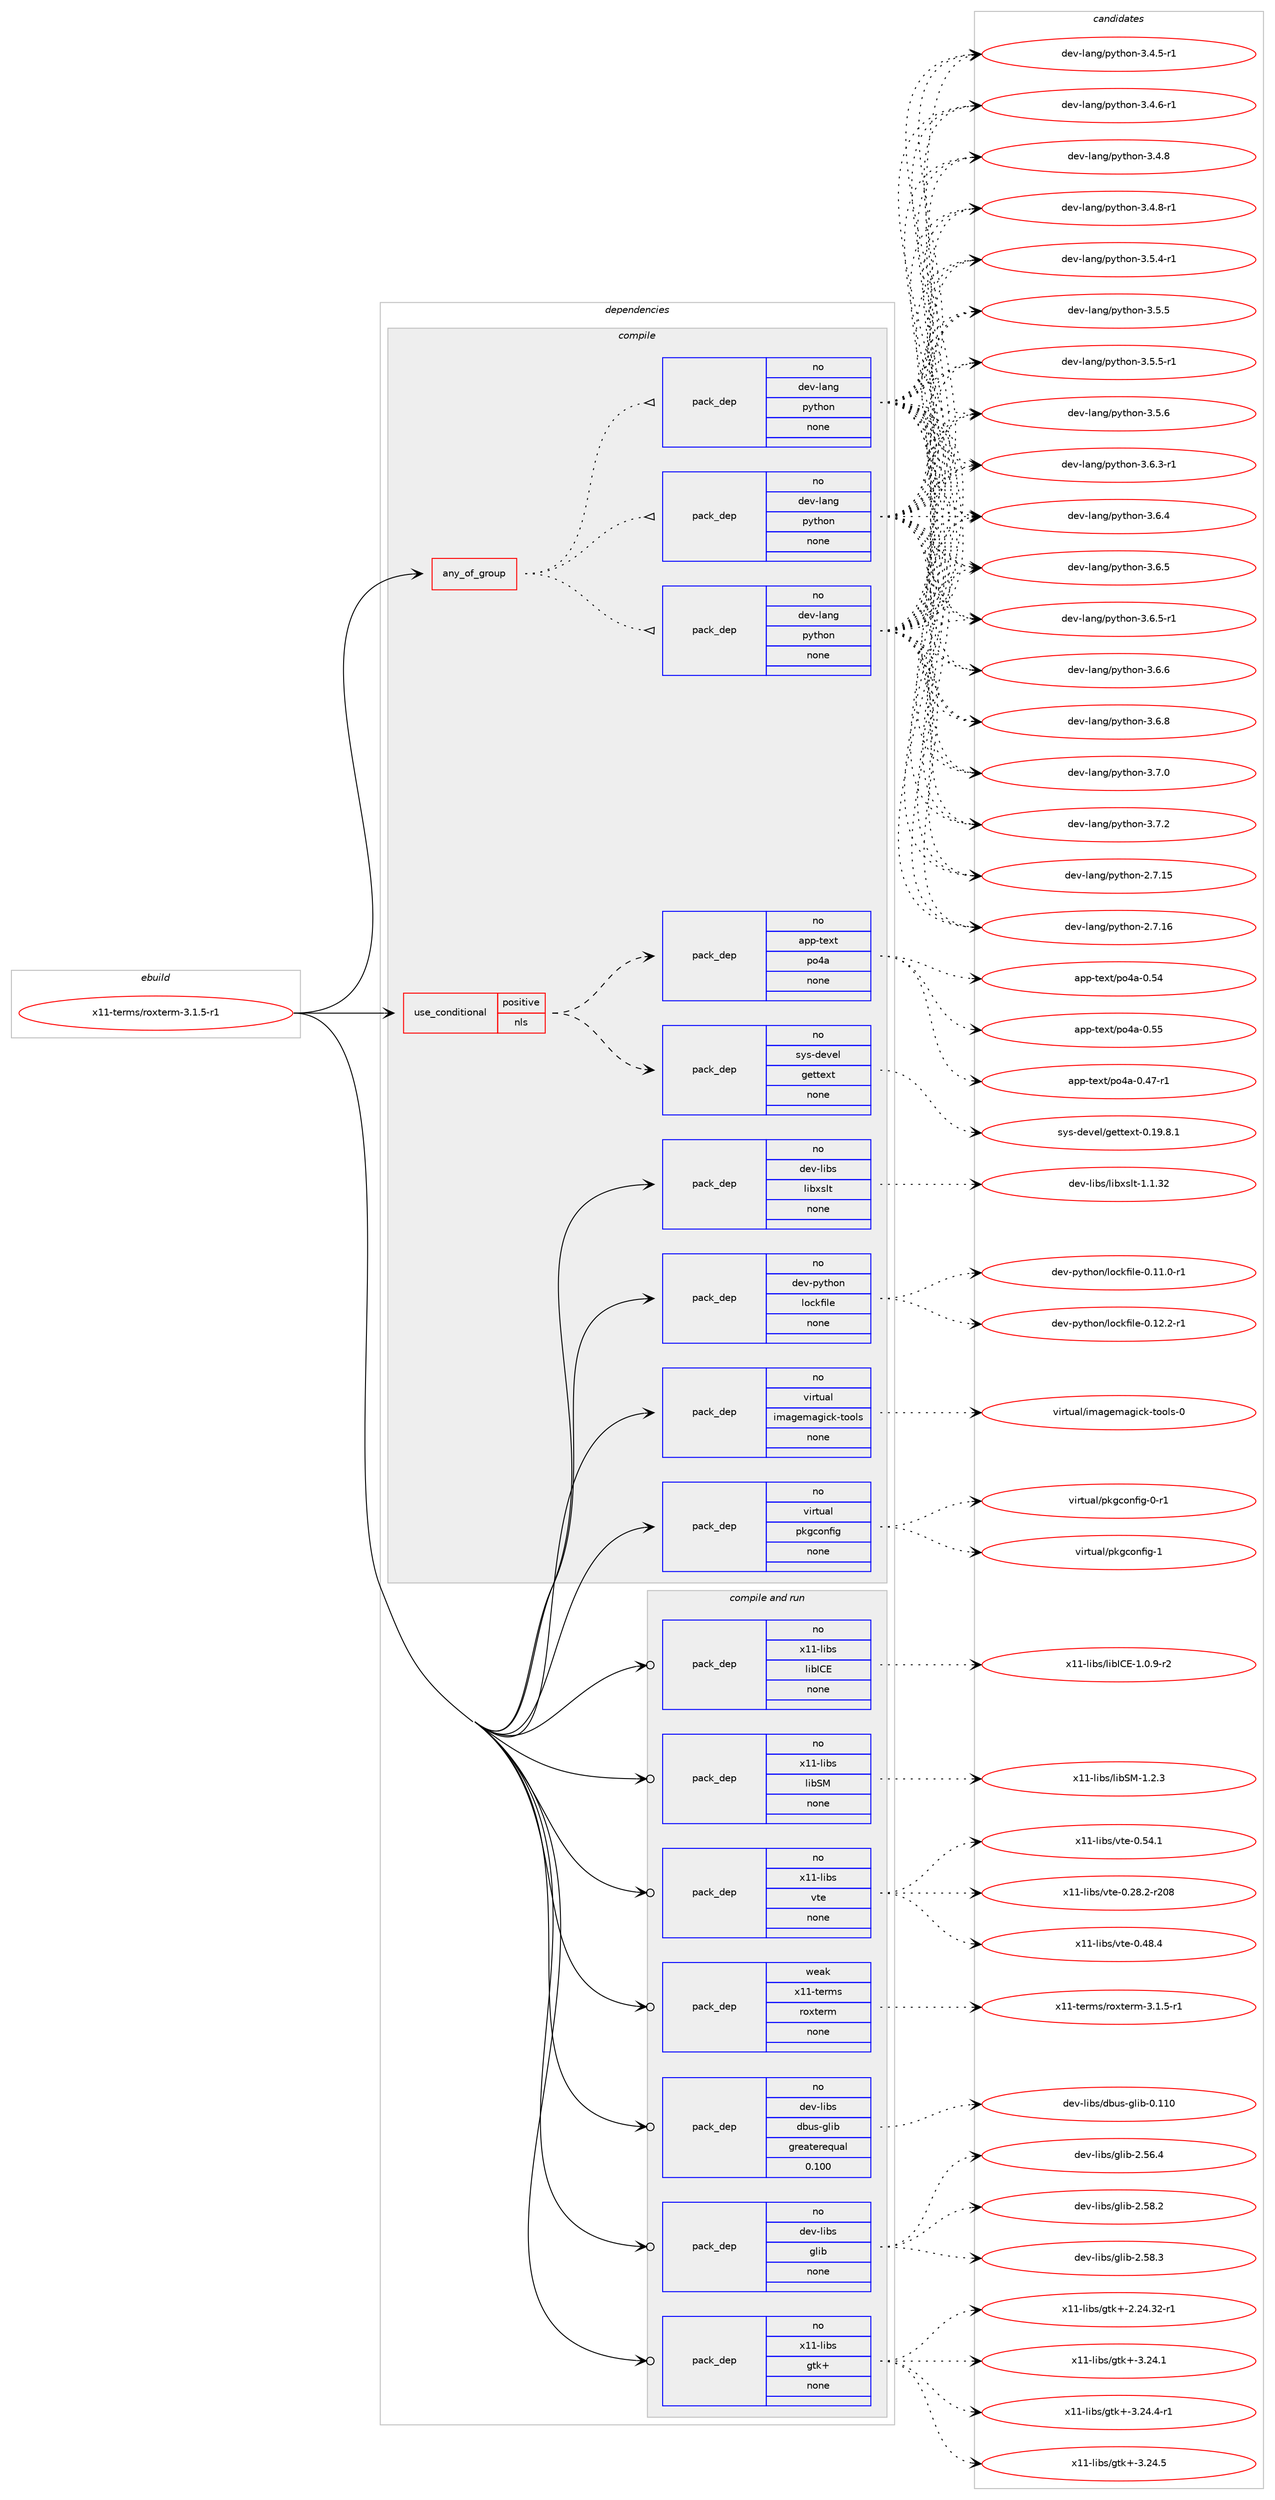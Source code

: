 digraph prolog {

# *************
# Graph options
# *************

newrank=true;
concentrate=true;
compound=true;
graph [rankdir=LR,fontname=Helvetica,fontsize=10,ranksep=1.5];#, ranksep=2.5, nodesep=0.2];
edge  [arrowhead=vee];
node  [fontname=Helvetica,fontsize=10];

# **********
# The ebuild
# **********

subgraph cluster_leftcol {
color=gray;
rank=same;
label=<<i>ebuild</i>>;
id [label="x11-terms/roxterm-3.1.5-r1", color=red, width=4, href="../x11-terms/roxterm-3.1.5-r1.svg"];
}

# ****************
# The dependencies
# ****************

subgraph cluster_midcol {
color=gray;
label=<<i>dependencies</i>>;
subgraph cluster_compile {
fillcolor="#eeeeee";
style=filled;
label=<<i>compile</i>>;
subgraph any28804 {
dependency1768451 [label=<<TABLE BORDER="0" CELLBORDER="1" CELLSPACING="0" CELLPADDING="4"><TR><TD CELLPADDING="10">any_of_group</TD></TR></TABLE>>, shape=none, color=red];subgraph pack1271515 {
dependency1768452 [label=<<TABLE BORDER="0" CELLBORDER="1" CELLSPACING="0" CELLPADDING="4" WIDTH="220"><TR><TD ROWSPAN="6" CELLPADDING="30">pack_dep</TD></TR><TR><TD WIDTH="110">no</TD></TR><TR><TD>dev-lang</TD></TR><TR><TD>python</TD></TR><TR><TD>none</TD></TR><TR><TD></TD></TR></TABLE>>, shape=none, color=blue];
}
dependency1768451:e -> dependency1768452:w [weight=20,style="dotted",arrowhead="oinv"];
subgraph pack1271516 {
dependency1768453 [label=<<TABLE BORDER="0" CELLBORDER="1" CELLSPACING="0" CELLPADDING="4" WIDTH="220"><TR><TD ROWSPAN="6" CELLPADDING="30">pack_dep</TD></TR><TR><TD WIDTH="110">no</TD></TR><TR><TD>dev-lang</TD></TR><TR><TD>python</TD></TR><TR><TD>none</TD></TR><TR><TD></TD></TR></TABLE>>, shape=none, color=blue];
}
dependency1768451:e -> dependency1768453:w [weight=20,style="dotted",arrowhead="oinv"];
subgraph pack1271517 {
dependency1768454 [label=<<TABLE BORDER="0" CELLBORDER="1" CELLSPACING="0" CELLPADDING="4" WIDTH="220"><TR><TD ROWSPAN="6" CELLPADDING="30">pack_dep</TD></TR><TR><TD WIDTH="110">no</TD></TR><TR><TD>dev-lang</TD></TR><TR><TD>python</TD></TR><TR><TD>none</TD></TR><TR><TD></TD></TR></TABLE>>, shape=none, color=blue];
}
dependency1768451:e -> dependency1768454:w [weight=20,style="dotted",arrowhead="oinv"];
}
id:e -> dependency1768451:w [weight=20,style="solid",arrowhead="vee"];
subgraph cond467121 {
dependency1768455 [label=<<TABLE BORDER="0" CELLBORDER="1" CELLSPACING="0" CELLPADDING="4"><TR><TD ROWSPAN="3" CELLPADDING="10">use_conditional</TD></TR><TR><TD>positive</TD></TR><TR><TD>nls</TD></TR></TABLE>>, shape=none, color=red];
subgraph pack1271518 {
dependency1768456 [label=<<TABLE BORDER="0" CELLBORDER="1" CELLSPACING="0" CELLPADDING="4" WIDTH="220"><TR><TD ROWSPAN="6" CELLPADDING="30">pack_dep</TD></TR><TR><TD WIDTH="110">no</TD></TR><TR><TD>app-text</TD></TR><TR><TD>po4a</TD></TR><TR><TD>none</TD></TR><TR><TD></TD></TR></TABLE>>, shape=none, color=blue];
}
dependency1768455:e -> dependency1768456:w [weight=20,style="dashed",arrowhead="vee"];
subgraph pack1271519 {
dependency1768457 [label=<<TABLE BORDER="0" CELLBORDER="1" CELLSPACING="0" CELLPADDING="4" WIDTH="220"><TR><TD ROWSPAN="6" CELLPADDING="30">pack_dep</TD></TR><TR><TD WIDTH="110">no</TD></TR><TR><TD>sys-devel</TD></TR><TR><TD>gettext</TD></TR><TR><TD>none</TD></TR><TR><TD></TD></TR></TABLE>>, shape=none, color=blue];
}
dependency1768455:e -> dependency1768457:w [weight=20,style="dashed",arrowhead="vee"];
}
id:e -> dependency1768455:w [weight=20,style="solid",arrowhead="vee"];
subgraph pack1271520 {
dependency1768458 [label=<<TABLE BORDER="0" CELLBORDER="1" CELLSPACING="0" CELLPADDING="4" WIDTH="220"><TR><TD ROWSPAN="6" CELLPADDING="30">pack_dep</TD></TR><TR><TD WIDTH="110">no</TD></TR><TR><TD>dev-libs</TD></TR><TR><TD>libxslt</TD></TR><TR><TD>none</TD></TR><TR><TD></TD></TR></TABLE>>, shape=none, color=blue];
}
id:e -> dependency1768458:w [weight=20,style="solid",arrowhead="vee"];
subgraph pack1271521 {
dependency1768459 [label=<<TABLE BORDER="0" CELLBORDER="1" CELLSPACING="0" CELLPADDING="4" WIDTH="220"><TR><TD ROWSPAN="6" CELLPADDING="30">pack_dep</TD></TR><TR><TD WIDTH="110">no</TD></TR><TR><TD>dev-python</TD></TR><TR><TD>lockfile</TD></TR><TR><TD>none</TD></TR><TR><TD></TD></TR></TABLE>>, shape=none, color=blue];
}
id:e -> dependency1768459:w [weight=20,style="solid",arrowhead="vee"];
subgraph pack1271522 {
dependency1768460 [label=<<TABLE BORDER="0" CELLBORDER="1" CELLSPACING="0" CELLPADDING="4" WIDTH="220"><TR><TD ROWSPAN="6" CELLPADDING="30">pack_dep</TD></TR><TR><TD WIDTH="110">no</TD></TR><TR><TD>virtual</TD></TR><TR><TD>imagemagick-tools</TD></TR><TR><TD>none</TD></TR><TR><TD></TD></TR></TABLE>>, shape=none, color=blue];
}
id:e -> dependency1768460:w [weight=20,style="solid",arrowhead="vee"];
subgraph pack1271523 {
dependency1768461 [label=<<TABLE BORDER="0" CELLBORDER="1" CELLSPACING="0" CELLPADDING="4" WIDTH="220"><TR><TD ROWSPAN="6" CELLPADDING="30">pack_dep</TD></TR><TR><TD WIDTH="110">no</TD></TR><TR><TD>virtual</TD></TR><TR><TD>pkgconfig</TD></TR><TR><TD>none</TD></TR><TR><TD></TD></TR></TABLE>>, shape=none, color=blue];
}
id:e -> dependency1768461:w [weight=20,style="solid",arrowhead="vee"];
}
subgraph cluster_compileandrun {
fillcolor="#eeeeee";
style=filled;
label=<<i>compile and run</i>>;
subgraph pack1271524 {
dependency1768462 [label=<<TABLE BORDER="0" CELLBORDER="1" CELLSPACING="0" CELLPADDING="4" WIDTH="220"><TR><TD ROWSPAN="6" CELLPADDING="30">pack_dep</TD></TR><TR><TD WIDTH="110">no</TD></TR><TR><TD>dev-libs</TD></TR><TR><TD>dbus-glib</TD></TR><TR><TD>greaterequal</TD></TR><TR><TD>0.100</TD></TR></TABLE>>, shape=none, color=blue];
}
id:e -> dependency1768462:w [weight=20,style="solid",arrowhead="odotvee"];
subgraph pack1271525 {
dependency1768463 [label=<<TABLE BORDER="0" CELLBORDER="1" CELLSPACING="0" CELLPADDING="4" WIDTH="220"><TR><TD ROWSPAN="6" CELLPADDING="30">pack_dep</TD></TR><TR><TD WIDTH="110">no</TD></TR><TR><TD>dev-libs</TD></TR><TR><TD>glib</TD></TR><TR><TD>none</TD></TR><TR><TD></TD></TR></TABLE>>, shape=none, color=blue];
}
id:e -> dependency1768463:w [weight=20,style="solid",arrowhead="odotvee"];
subgraph pack1271526 {
dependency1768464 [label=<<TABLE BORDER="0" CELLBORDER="1" CELLSPACING="0" CELLPADDING="4" WIDTH="220"><TR><TD ROWSPAN="6" CELLPADDING="30">pack_dep</TD></TR><TR><TD WIDTH="110">no</TD></TR><TR><TD>x11-libs</TD></TR><TR><TD>gtk+</TD></TR><TR><TD>none</TD></TR><TR><TD></TD></TR></TABLE>>, shape=none, color=blue];
}
id:e -> dependency1768464:w [weight=20,style="solid",arrowhead="odotvee"];
subgraph pack1271527 {
dependency1768465 [label=<<TABLE BORDER="0" CELLBORDER="1" CELLSPACING="0" CELLPADDING="4" WIDTH="220"><TR><TD ROWSPAN="6" CELLPADDING="30">pack_dep</TD></TR><TR><TD WIDTH="110">no</TD></TR><TR><TD>x11-libs</TD></TR><TR><TD>libICE</TD></TR><TR><TD>none</TD></TR><TR><TD></TD></TR></TABLE>>, shape=none, color=blue];
}
id:e -> dependency1768465:w [weight=20,style="solid",arrowhead="odotvee"];
subgraph pack1271528 {
dependency1768466 [label=<<TABLE BORDER="0" CELLBORDER="1" CELLSPACING="0" CELLPADDING="4" WIDTH="220"><TR><TD ROWSPAN="6" CELLPADDING="30">pack_dep</TD></TR><TR><TD WIDTH="110">no</TD></TR><TR><TD>x11-libs</TD></TR><TR><TD>libSM</TD></TR><TR><TD>none</TD></TR><TR><TD></TD></TR></TABLE>>, shape=none, color=blue];
}
id:e -> dependency1768466:w [weight=20,style="solid",arrowhead="odotvee"];
subgraph pack1271529 {
dependency1768467 [label=<<TABLE BORDER="0" CELLBORDER="1" CELLSPACING="0" CELLPADDING="4" WIDTH="220"><TR><TD ROWSPAN="6" CELLPADDING="30">pack_dep</TD></TR><TR><TD WIDTH="110">no</TD></TR><TR><TD>x11-libs</TD></TR><TR><TD>vte</TD></TR><TR><TD>none</TD></TR><TR><TD></TD></TR></TABLE>>, shape=none, color=blue];
}
id:e -> dependency1768467:w [weight=20,style="solid",arrowhead="odotvee"];
subgraph pack1271530 {
dependency1768468 [label=<<TABLE BORDER="0" CELLBORDER="1" CELLSPACING="0" CELLPADDING="4" WIDTH="220"><TR><TD ROWSPAN="6" CELLPADDING="30">pack_dep</TD></TR><TR><TD WIDTH="110">weak</TD></TR><TR><TD>x11-terms</TD></TR><TR><TD>roxterm</TD></TR><TR><TD>none</TD></TR><TR><TD></TD></TR></TABLE>>, shape=none, color=blue];
}
id:e -> dependency1768468:w [weight=20,style="solid",arrowhead="odotvee"];
}
subgraph cluster_run {
fillcolor="#eeeeee";
style=filled;
label=<<i>run</i>>;
}
}

# **************
# The candidates
# **************

subgraph cluster_choices {
rank=same;
color=gray;
label=<<i>candidates</i>>;

subgraph choice1271515 {
color=black;
nodesep=1;
choice10010111845108971101034711212111610411111045504655464953 [label="dev-lang/python-2.7.15", color=red, width=4,href="../dev-lang/python-2.7.15.svg"];
choice10010111845108971101034711212111610411111045504655464954 [label="dev-lang/python-2.7.16", color=red, width=4,href="../dev-lang/python-2.7.16.svg"];
choice1001011184510897110103471121211161041111104551465246534511449 [label="dev-lang/python-3.4.5-r1", color=red, width=4,href="../dev-lang/python-3.4.5-r1.svg"];
choice1001011184510897110103471121211161041111104551465246544511449 [label="dev-lang/python-3.4.6-r1", color=red, width=4,href="../dev-lang/python-3.4.6-r1.svg"];
choice100101118451089711010347112121116104111110455146524656 [label="dev-lang/python-3.4.8", color=red, width=4,href="../dev-lang/python-3.4.8.svg"];
choice1001011184510897110103471121211161041111104551465246564511449 [label="dev-lang/python-3.4.8-r1", color=red, width=4,href="../dev-lang/python-3.4.8-r1.svg"];
choice1001011184510897110103471121211161041111104551465346524511449 [label="dev-lang/python-3.5.4-r1", color=red, width=4,href="../dev-lang/python-3.5.4-r1.svg"];
choice100101118451089711010347112121116104111110455146534653 [label="dev-lang/python-3.5.5", color=red, width=4,href="../dev-lang/python-3.5.5.svg"];
choice1001011184510897110103471121211161041111104551465346534511449 [label="dev-lang/python-3.5.5-r1", color=red, width=4,href="../dev-lang/python-3.5.5-r1.svg"];
choice100101118451089711010347112121116104111110455146534654 [label="dev-lang/python-3.5.6", color=red, width=4,href="../dev-lang/python-3.5.6.svg"];
choice1001011184510897110103471121211161041111104551465446514511449 [label="dev-lang/python-3.6.3-r1", color=red, width=4,href="../dev-lang/python-3.6.3-r1.svg"];
choice100101118451089711010347112121116104111110455146544652 [label="dev-lang/python-3.6.4", color=red, width=4,href="../dev-lang/python-3.6.4.svg"];
choice100101118451089711010347112121116104111110455146544653 [label="dev-lang/python-3.6.5", color=red, width=4,href="../dev-lang/python-3.6.5.svg"];
choice1001011184510897110103471121211161041111104551465446534511449 [label="dev-lang/python-3.6.5-r1", color=red, width=4,href="../dev-lang/python-3.6.5-r1.svg"];
choice100101118451089711010347112121116104111110455146544654 [label="dev-lang/python-3.6.6", color=red, width=4,href="../dev-lang/python-3.6.6.svg"];
choice100101118451089711010347112121116104111110455146544656 [label="dev-lang/python-3.6.8", color=red, width=4,href="../dev-lang/python-3.6.8.svg"];
choice100101118451089711010347112121116104111110455146554648 [label="dev-lang/python-3.7.0", color=red, width=4,href="../dev-lang/python-3.7.0.svg"];
choice100101118451089711010347112121116104111110455146554650 [label="dev-lang/python-3.7.2", color=red, width=4,href="../dev-lang/python-3.7.2.svg"];
dependency1768452:e -> choice10010111845108971101034711212111610411111045504655464953:w [style=dotted,weight="100"];
dependency1768452:e -> choice10010111845108971101034711212111610411111045504655464954:w [style=dotted,weight="100"];
dependency1768452:e -> choice1001011184510897110103471121211161041111104551465246534511449:w [style=dotted,weight="100"];
dependency1768452:e -> choice1001011184510897110103471121211161041111104551465246544511449:w [style=dotted,weight="100"];
dependency1768452:e -> choice100101118451089711010347112121116104111110455146524656:w [style=dotted,weight="100"];
dependency1768452:e -> choice1001011184510897110103471121211161041111104551465246564511449:w [style=dotted,weight="100"];
dependency1768452:e -> choice1001011184510897110103471121211161041111104551465346524511449:w [style=dotted,weight="100"];
dependency1768452:e -> choice100101118451089711010347112121116104111110455146534653:w [style=dotted,weight="100"];
dependency1768452:e -> choice1001011184510897110103471121211161041111104551465346534511449:w [style=dotted,weight="100"];
dependency1768452:e -> choice100101118451089711010347112121116104111110455146534654:w [style=dotted,weight="100"];
dependency1768452:e -> choice1001011184510897110103471121211161041111104551465446514511449:w [style=dotted,weight="100"];
dependency1768452:e -> choice100101118451089711010347112121116104111110455146544652:w [style=dotted,weight="100"];
dependency1768452:e -> choice100101118451089711010347112121116104111110455146544653:w [style=dotted,weight="100"];
dependency1768452:e -> choice1001011184510897110103471121211161041111104551465446534511449:w [style=dotted,weight="100"];
dependency1768452:e -> choice100101118451089711010347112121116104111110455146544654:w [style=dotted,weight="100"];
dependency1768452:e -> choice100101118451089711010347112121116104111110455146544656:w [style=dotted,weight="100"];
dependency1768452:e -> choice100101118451089711010347112121116104111110455146554648:w [style=dotted,weight="100"];
dependency1768452:e -> choice100101118451089711010347112121116104111110455146554650:w [style=dotted,weight="100"];
}
subgraph choice1271516 {
color=black;
nodesep=1;
choice10010111845108971101034711212111610411111045504655464953 [label="dev-lang/python-2.7.15", color=red, width=4,href="../dev-lang/python-2.7.15.svg"];
choice10010111845108971101034711212111610411111045504655464954 [label="dev-lang/python-2.7.16", color=red, width=4,href="../dev-lang/python-2.7.16.svg"];
choice1001011184510897110103471121211161041111104551465246534511449 [label="dev-lang/python-3.4.5-r1", color=red, width=4,href="../dev-lang/python-3.4.5-r1.svg"];
choice1001011184510897110103471121211161041111104551465246544511449 [label="dev-lang/python-3.4.6-r1", color=red, width=4,href="../dev-lang/python-3.4.6-r1.svg"];
choice100101118451089711010347112121116104111110455146524656 [label="dev-lang/python-3.4.8", color=red, width=4,href="../dev-lang/python-3.4.8.svg"];
choice1001011184510897110103471121211161041111104551465246564511449 [label="dev-lang/python-3.4.8-r1", color=red, width=4,href="../dev-lang/python-3.4.8-r1.svg"];
choice1001011184510897110103471121211161041111104551465346524511449 [label="dev-lang/python-3.5.4-r1", color=red, width=4,href="../dev-lang/python-3.5.4-r1.svg"];
choice100101118451089711010347112121116104111110455146534653 [label="dev-lang/python-3.5.5", color=red, width=4,href="../dev-lang/python-3.5.5.svg"];
choice1001011184510897110103471121211161041111104551465346534511449 [label="dev-lang/python-3.5.5-r1", color=red, width=4,href="../dev-lang/python-3.5.5-r1.svg"];
choice100101118451089711010347112121116104111110455146534654 [label="dev-lang/python-3.5.6", color=red, width=4,href="../dev-lang/python-3.5.6.svg"];
choice1001011184510897110103471121211161041111104551465446514511449 [label="dev-lang/python-3.6.3-r1", color=red, width=4,href="../dev-lang/python-3.6.3-r1.svg"];
choice100101118451089711010347112121116104111110455146544652 [label="dev-lang/python-3.6.4", color=red, width=4,href="../dev-lang/python-3.6.4.svg"];
choice100101118451089711010347112121116104111110455146544653 [label="dev-lang/python-3.6.5", color=red, width=4,href="../dev-lang/python-3.6.5.svg"];
choice1001011184510897110103471121211161041111104551465446534511449 [label="dev-lang/python-3.6.5-r1", color=red, width=4,href="../dev-lang/python-3.6.5-r1.svg"];
choice100101118451089711010347112121116104111110455146544654 [label="dev-lang/python-3.6.6", color=red, width=4,href="../dev-lang/python-3.6.6.svg"];
choice100101118451089711010347112121116104111110455146544656 [label="dev-lang/python-3.6.8", color=red, width=4,href="../dev-lang/python-3.6.8.svg"];
choice100101118451089711010347112121116104111110455146554648 [label="dev-lang/python-3.7.0", color=red, width=4,href="../dev-lang/python-3.7.0.svg"];
choice100101118451089711010347112121116104111110455146554650 [label="dev-lang/python-3.7.2", color=red, width=4,href="../dev-lang/python-3.7.2.svg"];
dependency1768453:e -> choice10010111845108971101034711212111610411111045504655464953:w [style=dotted,weight="100"];
dependency1768453:e -> choice10010111845108971101034711212111610411111045504655464954:w [style=dotted,weight="100"];
dependency1768453:e -> choice1001011184510897110103471121211161041111104551465246534511449:w [style=dotted,weight="100"];
dependency1768453:e -> choice1001011184510897110103471121211161041111104551465246544511449:w [style=dotted,weight="100"];
dependency1768453:e -> choice100101118451089711010347112121116104111110455146524656:w [style=dotted,weight="100"];
dependency1768453:e -> choice1001011184510897110103471121211161041111104551465246564511449:w [style=dotted,weight="100"];
dependency1768453:e -> choice1001011184510897110103471121211161041111104551465346524511449:w [style=dotted,weight="100"];
dependency1768453:e -> choice100101118451089711010347112121116104111110455146534653:w [style=dotted,weight="100"];
dependency1768453:e -> choice1001011184510897110103471121211161041111104551465346534511449:w [style=dotted,weight="100"];
dependency1768453:e -> choice100101118451089711010347112121116104111110455146534654:w [style=dotted,weight="100"];
dependency1768453:e -> choice1001011184510897110103471121211161041111104551465446514511449:w [style=dotted,weight="100"];
dependency1768453:e -> choice100101118451089711010347112121116104111110455146544652:w [style=dotted,weight="100"];
dependency1768453:e -> choice100101118451089711010347112121116104111110455146544653:w [style=dotted,weight="100"];
dependency1768453:e -> choice1001011184510897110103471121211161041111104551465446534511449:w [style=dotted,weight="100"];
dependency1768453:e -> choice100101118451089711010347112121116104111110455146544654:w [style=dotted,weight="100"];
dependency1768453:e -> choice100101118451089711010347112121116104111110455146544656:w [style=dotted,weight="100"];
dependency1768453:e -> choice100101118451089711010347112121116104111110455146554648:w [style=dotted,weight="100"];
dependency1768453:e -> choice100101118451089711010347112121116104111110455146554650:w [style=dotted,weight="100"];
}
subgraph choice1271517 {
color=black;
nodesep=1;
choice10010111845108971101034711212111610411111045504655464953 [label="dev-lang/python-2.7.15", color=red, width=4,href="../dev-lang/python-2.7.15.svg"];
choice10010111845108971101034711212111610411111045504655464954 [label="dev-lang/python-2.7.16", color=red, width=4,href="../dev-lang/python-2.7.16.svg"];
choice1001011184510897110103471121211161041111104551465246534511449 [label="dev-lang/python-3.4.5-r1", color=red, width=4,href="../dev-lang/python-3.4.5-r1.svg"];
choice1001011184510897110103471121211161041111104551465246544511449 [label="dev-lang/python-3.4.6-r1", color=red, width=4,href="../dev-lang/python-3.4.6-r1.svg"];
choice100101118451089711010347112121116104111110455146524656 [label="dev-lang/python-3.4.8", color=red, width=4,href="../dev-lang/python-3.4.8.svg"];
choice1001011184510897110103471121211161041111104551465246564511449 [label="dev-lang/python-3.4.8-r1", color=red, width=4,href="../dev-lang/python-3.4.8-r1.svg"];
choice1001011184510897110103471121211161041111104551465346524511449 [label="dev-lang/python-3.5.4-r1", color=red, width=4,href="../dev-lang/python-3.5.4-r1.svg"];
choice100101118451089711010347112121116104111110455146534653 [label="dev-lang/python-3.5.5", color=red, width=4,href="../dev-lang/python-3.5.5.svg"];
choice1001011184510897110103471121211161041111104551465346534511449 [label="dev-lang/python-3.5.5-r1", color=red, width=4,href="../dev-lang/python-3.5.5-r1.svg"];
choice100101118451089711010347112121116104111110455146534654 [label="dev-lang/python-3.5.6", color=red, width=4,href="../dev-lang/python-3.5.6.svg"];
choice1001011184510897110103471121211161041111104551465446514511449 [label="dev-lang/python-3.6.3-r1", color=red, width=4,href="../dev-lang/python-3.6.3-r1.svg"];
choice100101118451089711010347112121116104111110455146544652 [label="dev-lang/python-3.6.4", color=red, width=4,href="../dev-lang/python-3.6.4.svg"];
choice100101118451089711010347112121116104111110455146544653 [label="dev-lang/python-3.6.5", color=red, width=4,href="../dev-lang/python-3.6.5.svg"];
choice1001011184510897110103471121211161041111104551465446534511449 [label="dev-lang/python-3.6.5-r1", color=red, width=4,href="../dev-lang/python-3.6.5-r1.svg"];
choice100101118451089711010347112121116104111110455146544654 [label="dev-lang/python-3.6.6", color=red, width=4,href="../dev-lang/python-3.6.6.svg"];
choice100101118451089711010347112121116104111110455146544656 [label="dev-lang/python-3.6.8", color=red, width=4,href="../dev-lang/python-3.6.8.svg"];
choice100101118451089711010347112121116104111110455146554648 [label="dev-lang/python-3.7.0", color=red, width=4,href="../dev-lang/python-3.7.0.svg"];
choice100101118451089711010347112121116104111110455146554650 [label="dev-lang/python-3.7.2", color=red, width=4,href="../dev-lang/python-3.7.2.svg"];
dependency1768454:e -> choice10010111845108971101034711212111610411111045504655464953:w [style=dotted,weight="100"];
dependency1768454:e -> choice10010111845108971101034711212111610411111045504655464954:w [style=dotted,weight="100"];
dependency1768454:e -> choice1001011184510897110103471121211161041111104551465246534511449:w [style=dotted,weight="100"];
dependency1768454:e -> choice1001011184510897110103471121211161041111104551465246544511449:w [style=dotted,weight="100"];
dependency1768454:e -> choice100101118451089711010347112121116104111110455146524656:w [style=dotted,weight="100"];
dependency1768454:e -> choice1001011184510897110103471121211161041111104551465246564511449:w [style=dotted,weight="100"];
dependency1768454:e -> choice1001011184510897110103471121211161041111104551465346524511449:w [style=dotted,weight="100"];
dependency1768454:e -> choice100101118451089711010347112121116104111110455146534653:w [style=dotted,weight="100"];
dependency1768454:e -> choice1001011184510897110103471121211161041111104551465346534511449:w [style=dotted,weight="100"];
dependency1768454:e -> choice100101118451089711010347112121116104111110455146534654:w [style=dotted,weight="100"];
dependency1768454:e -> choice1001011184510897110103471121211161041111104551465446514511449:w [style=dotted,weight="100"];
dependency1768454:e -> choice100101118451089711010347112121116104111110455146544652:w [style=dotted,weight="100"];
dependency1768454:e -> choice100101118451089711010347112121116104111110455146544653:w [style=dotted,weight="100"];
dependency1768454:e -> choice1001011184510897110103471121211161041111104551465446534511449:w [style=dotted,weight="100"];
dependency1768454:e -> choice100101118451089711010347112121116104111110455146544654:w [style=dotted,weight="100"];
dependency1768454:e -> choice100101118451089711010347112121116104111110455146544656:w [style=dotted,weight="100"];
dependency1768454:e -> choice100101118451089711010347112121116104111110455146554648:w [style=dotted,weight="100"];
dependency1768454:e -> choice100101118451089711010347112121116104111110455146554650:w [style=dotted,weight="100"];
}
subgraph choice1271518 {
color=black;
nodesep=1;
choice971121124511610112011647112111529745484652554511449 [label="app-text/po4a-0.47-r1", color=red, width=4,href="../app-text/po4a-0.47-r1.svg"];
choice97112112451161011201164711211152974548465352 [label="app-text/po4a-0.54", color=red, width=4,href="../app-text/po4a-0.54.svg"];
choice97112112451161011201164711211152974548465353 [label="app-text/po4a-0.55", color=red, width=4,href="../app-text/po4a-0.55.svg"];
dependency1768456:e -> choice971121124511610112011647112111529745484652554511449:w [style=dotted,weight="100"];
dependency1768456:e -> choice97112112451161011201164711211152974548465352:w [style=dotted,weight="100"];
dependency1768456:e -> choice97112112451161011201164711211152974548465353:w [style=dotted,weight="100"];
}
subgraph choice1271519 {
color=black;
nodesep=1;
choice1151211154510010111810110847103101116116101120116454846495746564649 [label="sys-devel/gettext-0.19.8.1", color=red, width=4,href="../sys-devel/gettext-0.19.8.1.svg"];
dependency1768457:e -> choice1151211154510010111810110847103101116116101120116454846495746564649:w [style=dotted,weight="100"];
}
subgraph choice1271520 {
color=black;
nodesep=1;
choice1001011184510810598115471081059812011510811645494649465150 [label="dev-libs/libxslt-1.1.32", color=red, width=4,href="../dev-libs/libxslt-1.1.32.svg"];
dependency1768458:e -> choice1001011184510810598115471081059812011510811645494649465150:w [style=dotted,weight="100"];
}
subgraph choice1271521 {
color=black;
nodesep=1;
choice100101118451121211161041111104710811199107102105108101454846494946484511449 [label="dev-python/lockfile-0.11.0-r1", color=red, width=4,href="../dev-python/lockfile-0.11.0-r1.svg"];
choice100101118451121211161041111104710811199107102105108101454846495046504511449 [label="dev-python/lockfile-0.12.2-r1", color=red, width=4,href="../dev-python/lockfile-0.12.2-r1.svg"];
dependency1768459:e -> choice100101118451121211161041111104710811199107102105108101454846494946484511449:w [style=dotted,weight="100"];
dependency1768459:e -> choice100101118451121211161041111104710811199107102105108101454846495046504511449:w [style=dotted,weight="100"];
}
subgraph choice1271522 {
color=black;
nodesep=1;
choice1181051141161179710847105109971031011099710310599107451161111111081154548 [label="virtual/imagemagick-tools-0", color=red, width=4,href="../virtual/imagemagick-tools-0.svg"];
dependency1768460:e -> choice1181051141161179710847105109971031011099710310599107451161111111081154548:w [style=dotted,weight="100"];
}
subgraph choice1271523 {
color=black;
nodesep=1;
choice11810511411611797108471121071039911111010210510345484511449 [label="virtual/pkgconfig-0-r1", color=red, width=4,href="../virtual/pkgconfig-0-r1.svg"];
choice1181051141161179710847112107103991111101021051034549 [label="virtual/pkgconfig-1", color=red, width=4,href="../virtual/pkgconfig-1.svg"];
dependency1768461:e -> choice11810511411611797108471121071039911111010210510345484511449:w [style=dotted,weight="100"];
dependency1768461:e -> choice1181051141161179710847112107103991111101021051034549:w [style=dotted,weight="100"];
}
subgraph choice1271524 {
color=black;
nodesep=1;
choice100101118451081059811547100981171154510310810598454846494948 [label="dev-libs/dbus-glib-0.110", color=red, width=4,href="../dev-libs/dbus-glib-0.110.svg"];
dependency1768462:e -> choice100101118451081059811547100981171154510310810598454846494948:w [style=dotted,weight="100"];
}
subgraph choice1271525 {
color=black;
nodesep=1;
choice1001011184510810598115471031081059845504653544652 [label="dev-libs/glib-2.56.4", color=red, width=4,href="../dev-libs/glib-2.56.4.svg"];
choice1001011184510810598115471031081059845504653564650 [label="dev-libs/glib-2.58.2", color=red, width=4,href="../dev-libs/glib-2.58.2.svg"];
choice1001011184510810598115471031081059845504653564651 [label="dev-libs/glib-2.58.3", color=red, width=4,href="../dev-libs/glib-2.58.3.svg"];
dependency1768463:e -> choice1001011184510810598115471031081059845504653544652:w [style=dotted,weight="100"];
dependency1768463:e -> choice1001011184510810598115471031081059845504653564650:w [style=dotted,weight="100"];
dependency1768463:e -> choice1001011184510810598115471031081059845504653564651:w [style=dotted,weight="100"];
}
subgraph choice1271526 {
color=black;
nodesep=1;
choice12049494510810598115471031161074345504650524651504511449 [label="x11-libs/gtk+-2.24.32-r1", color=red, width=4,href="../x11-libs/gtk+-2.24.32-r1.svg"];
choice12049494510810598115471031161074345514650524649 [label="x11-libs/gtk+-3.24.1", color=red, width=4,href="../x11-libs/gtk+-3.24.1.svg"];
choice120494945108105981154710311610743455146505246524511449 [label="x11-libs/gtk+-3.24.4-r1", color=red, width=4,href="../x11-libs/gtk+-3.24.4-r1.svg"];
choice12049494510810598115471031161074345514650524653 [label="x11-libs/gtk+-3.24.5", color=red, width=4,href="../x11-libs/gtk+-3.24.5.svg"];
dependency1768464:e -> choice12049494510810598115471031161074345504650524651504511449:w [style=dotted,weight="100"];
dependency1768464:e -> choice12049494510810598115471031161074345514650524649:w [style=dotted,weight="100"];
dependency1768464:e -> choice120494945108105981154710311610743455146505246524511449:w [style=dotted,weight="100"];
dependency1768464:e -> choice12049494510810598115471031161074345514650524653:w [style=dotted,weight="100"];
}
subgraph choice1271527 {
color=black;
nodesep=1;
choice1204949451081059811547108105987367694549464846574511450 [label="x11-libs/libICE-1.0.9-r2", color=red, width=4,href="../x11-libs/libICE-1.0.9-r2.svg"];
dependency1768465:e -> choice1204949451081059811547108105987367694549464846574511450:w [style=dotted,weight="100"];
}
subgraph choice1271528 {
color=black;
nodesep=1;
choice1204949451081059811547108105988377454946504651 [label="x11-libs/libSM-1.2.3", color=red, width=4,href="../x11-libs/libSM-1.2.3.svg"];
dependency1768466:e -> choice1204949451081059811547108105988377454946504651:w [style=dotted,weight="100"];
}
subgraph choice1271529 {
color=black;
nodesep=1;
choice12049494510810598115471181161014548465056465045114504856 [label="x11-libs/vte-0.28.2-r208", color=red, width=4,href="../x11-libs/vte-0.28.2-r208.svg"];
choice120494945108105981154711811610145484652564652 [label="x11-libs/vte-0.48.4", color=red, width=4,href="../x11-libs/vte-0.48.4.svg"];
choice120494945108105981154711811610145484653524649 [label="x11-libs/vte-0.54.1", color=red, width=4,href="../x11-libs/vte-0.54.1.svg"];
dependency1768467:e -> choice12049494510810598115471181161014548465056465045114504856:w [style=dotted,weight="100"];
dependency1768467:e -> choice120494945108105981154711811610145484652564652:w [style=dotted,weight="100"];
dependency1768467:e -> choice120494945108105981154711811610145484653524649:w [style=dotted,weight="100"];
}
subgraph choice1271530 {
color=black;
nodesep=1;
choice120494945116101114109115471141111201161011141094551464946534511449 [label="x11-terms/roxterm-3.1.5-r1", color=red, width=4,href="../x11-terms/roxterm-3.1.5-r1.svg"];
dependency1768468:e -> choice120494945116101114109115471141111201161011141094551464946534511449:w [style=dotted,weight="100"];
}
}

}
